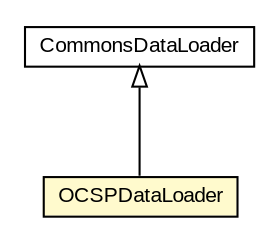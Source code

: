 #!/usr/local/bin/dot
#
# Class diagram 
# Generated by UMLGraph version R5_6-24-gf6e263 (http://www.umlgraph.org/)
#

digraph G {
	edge [fontname="arial",fontsize=10,labelfontname="arial",labelfontsize=10];
	node [fontname="arial",fontsize=10,shape=plaintext];
	nodesep=0.25;
	ranksep=0.5;
	// eu.europa.esig.dss.client.http.commons.OCSPDataLoader
	c448758 [label=<<table title="eu.europa.esig.dss.client.http.commons.OCSPDataLoader" border="0" cellborder="1" cellspacing="0" cellpadding="2" port="p" bgcolor="lemonChiffon" href="./OCSPDataLoader.html">
		<tr><td><table border="0" cellspacing="0" cellpadding="1">
<tr><td align="center" balign="center"> OCSPDataLoader </td></tr>
		</table></td></tr>
		</table>>, URL="./OCSPDataLoader.html", fontname="arial", fontcolor="black", fontsize=10.0];
	// eu.europa.esig.dss.client.http.commons.CommonsDataLoader
	c448760 [label=<<table title="eu.europa.esig.dss.client.http.commons.CommonsDataLoader" border="0" cellborder="1" cellspacing="0" cellpadding="2" port="p" href="./CommonsDataLoader.html">
		<tr><td><table border="0" cellspacing="0" cellpadding="1">
<tr><td align="center" balign="center"> CommonsDataLoader </td></tr>
		</table></td></tr>
		</table>>, URL="./CommonsDataLoader.html", fontname="arial", fontcolor="black", fontsize=10.0];
	//eu.europa.esig.dss.client.http.commons.OCSPDataLoader extends eu.europa.esig.dss.client.http.commons.CommonsDataLoader
	c448760:p -> c448758:p [dir=back,arrowtail=empty];
}

